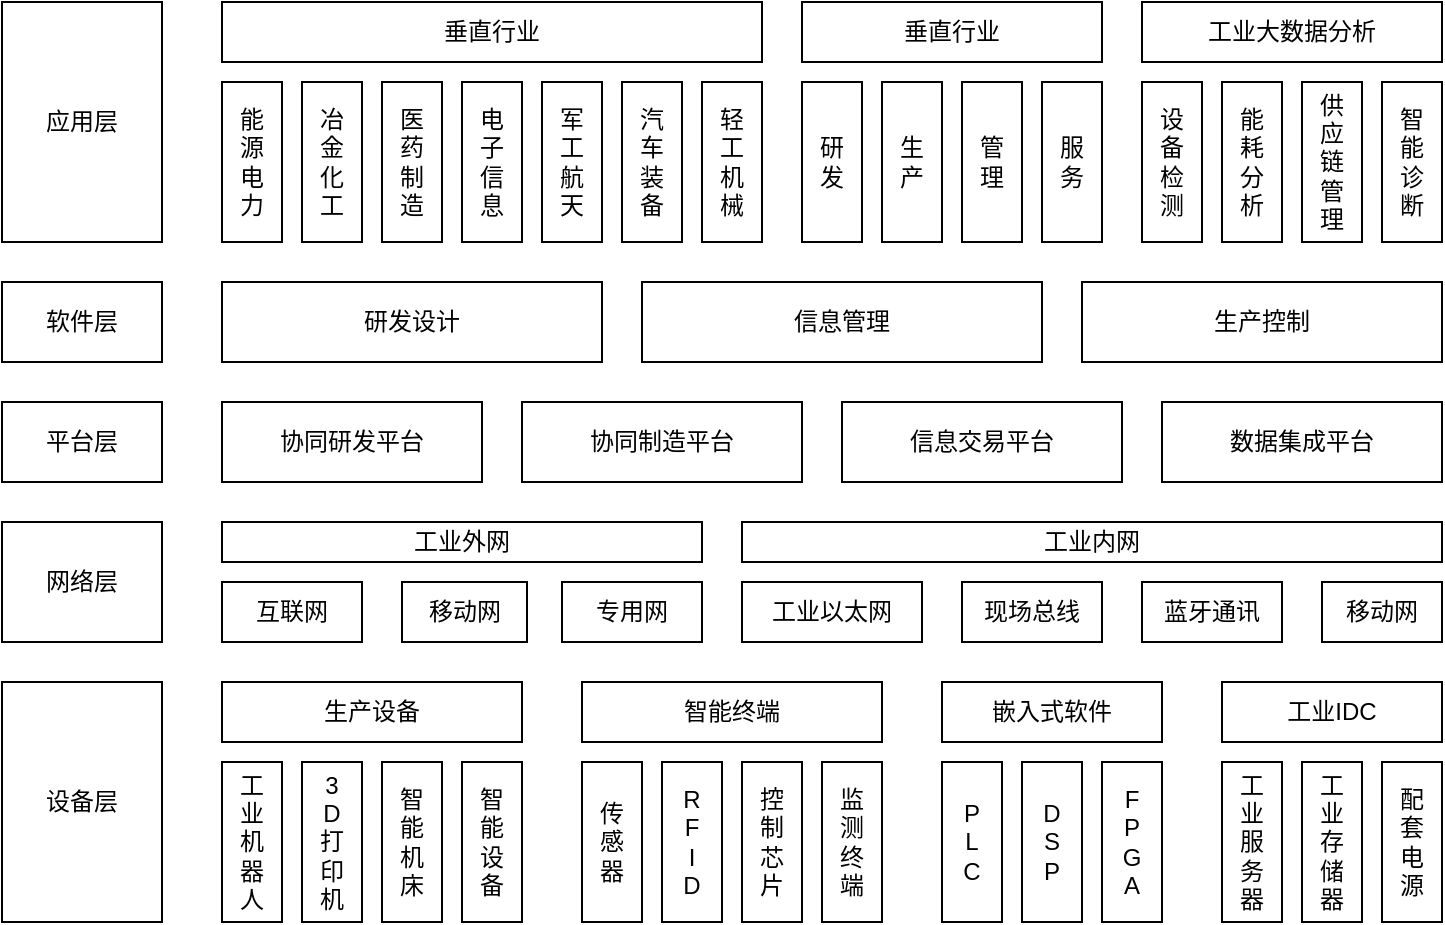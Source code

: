 <mxfile version="15.4.3" type="github">
  <diagram id="yiBgiRCkKJPcv2Lnv_mv" name="Page-1">
    <mxGraphModel dx="920" dy="558" grid="1" gridSize="10" guides="1" tooltips="1" connect="1" arrows="1" fold="1" page="1" pageScale="1" pageWidth="850" pageHeight="1100" math="0" shadow="0">
      <root>
        <mxCell id="0" />
        <mxCell id="1" parent="0" />
        <mxCell id="rwNXe6uteSH2ScPEwT7D-1" value="应用层" style="rounded=0;whiteSpace=wrap;html=1;" vertex="1" parent="1">
          <mxGeometry x="120" y="80" width="80" height="120" as="geometry" />
        </mxCell>
        <mxCell id="rwNXe6uteSH2ScPEwT7D-2" value="垂直行业" style="rounded=0;whiteSpace=wrap;html=1;" vertex="1" parent="1">
          <mxGeometry x="230" y="80" width="270" height="30" as="geometry" />
        </mxCell>
        <mxCell id="rwNXe6uteSH2ScPEwT7D-3" value="垂直行业" style="rounded=0;whiteSpace=wrap;html=1;" vertex="1" parent="1">
          <mxGeometry x="520" y="80" width="150" height="30" as="geometry" />
        </mxCell>
        <mxCell id="rwNXe6uteSH2ScPEwT7D-5" value="能&lt;br&gt;源&lt;br&gt;电&lt;br&gt;力" style="rounded=0;whiteSpace=wrap;html=1;" vertex="1" parent="1">
          <mxGeometry x="230" y="120" width="30" height="80" as="geometry" />
        </mxCell>
        <mxCell id="rwNXe6uteSH2ScPEwT7D-6" value="冶&lt;br&gt;金&lt;br&gt;化&lt;br&gt;工" style="rounded=0;whiteSpace=wrap;html=1;" vertex="1" parent="1">
          <mxGeometry x="270" y="120" width="30" height="80" as="geometry" />
        </mxCell>
        <mxCell id="rwNXe6uteSH2ScPEwT7D-7" value="医&lt;br&gt;药&lt;br&gt;制&lt;br&gt;造" style="rounded=0;whiteSpace=wrap;html=1;" vertex="1" parent="1">
          <mxGeometry x="310" y="120" width="30" height="80" as="geometry" />
        </mxCell>
        <mxCell id="rwNXe6uteSH2ScPEwT7D-8" value="电&lt;br&gt;子&lt;br&gt;信&lt;br&gt;息" style="rounded=0;whiteSpace=wrap;html=1;" vertex="1" parent="1">
          <mxGeometry x="350" y="120" width="30" height="80" as="geometry" />
        </mxCell>
        <mxCell id="rwNXe6uteSH2ScPEwT7D-9" value="军&lt;br&gt;工&lt;br&gt;航&lt;br&gt;天" style="rounded=0;whiteSpace=wrap;html=1;" vertex="1" parent="1">
          <mxGeometry x="390" y="120" width="30" height="80" as="geometry" />
        </mxCell>
        <mxCell id="rwNXe6uteSH2ScPEwT7D-10" value="汽&lt;br&gt;车&lt;br&gt;装&lt;br&gt;备" style="rounded=0;whiteSpace=wrap;html=1;" vertex="1" parent="1">
          <mxGeometry x="430" y="120" width="30" height="80" as="geometry" />
        </mxCell>
        <mxCell id="rwNXe6uteSH2ScPEwT7D-11" value="研&lt;br&gt;发" style="rounded=0;whiteSpace=wrap;html=1;" vertex="1" parent="1">
          <mxGeometry x="520" y="120" width="30" height="80" as="geometry" />
        </mxCell>
        <mxCell id="rwNXe6uteSH2ScPEwT7D-12" value="生&lt;br&gt;产" style="rounded=0;whiteSpace=wrap;html=1;" vertex="1" parent="1">
          <mxGeometry x="560" y="120" width="30" height="80" as="geometry" />
        </mxCell>
        <mxCell id="rwNXe6uteSH2ScPEwT7D-13" value="管&lt;br&gt;理" style="rounded=0;whiteSpace=wrap;html=1;" vertex="1" parent="1">
          <mxGeometry x="600" y="120" width="30" height="80" as="geometry" />
        </mxCell>
        <mxCell id="rwNXe6uteSH2ScPEwT7D-14" value="服&lt;br&gt;务" style="rounded=0;whiteSpace=wrap;html=1;" vertex="1" parent="1">
          <mxGeometry x="640" y="120" width="30" height="80" as="geometry" />
        </mxCell>
        <mxCell id="rwNXe6uteSH2ScPEwT7D-17" value="工业大数据分析" style="rounded=0;whiteSpace=wrap;html=1;" vertex="1" parent="1">
          <mxGeometry x="690" y="80" width="150" height="30" as="geometry" />
        </mxCell>
        <mxCell id="rwNXe6uteSH2ScPEwT7D-18" value="设&lt;br&gt;备&lt;br&gt;检&lt;br&gt;测" style="rounded=0;whiteSpace=wrap;html=1;" vertex="1" parent="1">
          <mxGeometry x="690" y="120" width="30" height="80" as="geometry" />
        </mxCell>
        <mxCell id="rwNXe6uteSH2ScPEwT7D-19" value="能&lt;br&gt;耗&lt;br&gt;分&lt;br&gt;析" style="rounded=0;whiteSpace=wrap;html=1;" vertex="1" parent="1">
          <mxGeometry x="730" y="120" width="30" height="80" as="geometry" />
        </mxCell>
        <mxCell id="rwNXe6uteSH2ScPEwT7D-20" value="供&lt;br&gt;应&lt;br&gt;链&lt;br&gt;管&lt;br&gt;理" style="rounded=0;whiteSpace=wrap;html=1;" vertex="1" parent="1">
          <mxGeometry x="770" y="120" width="30" height="80" as="geometry" />
        </mxCell>
        <mxCell id="rwNXe6uteSH2ScPEwT7D-21" value="智&lt;br&gt;能&lt;br&gt;诊&lt;br&gt;断" style="rounded=0;whiteSpace=wrap;html=1;" vertex="1" parent="1">
          <mxGeometry x="810" y="120" width="30" height="80" as="geometry" />
        </mxCell>
        <mxCell id="rwNXe6uteSH2ScPEwT7D-22" value="软件层" style="rounded=0;whiteSpace=wrap;html=1;" vertex="1" parent="1">
          <mxGeometry x="120" y="220" width="80" height="40" as="geometry" />
        </mxCell>
        <mxCell id="rwNXe6uteSH2ScPEwT7D-23" style="edgeStyle=orthogonalEdgeStyle;rounded=0;orthogonalLoop=1;jettySize=auto;html=1;exitX=0.5;exitY=1;exitDx=0;exitDy=0;" edge="1" parent="1" source="rwNXe6uteSH2ScPEwT7D-22" target="rwNXe6uteSH2ScPEwT7D-22">
          <mxGeometry relative="1" as="geometry" />
        </mxCell>
        <mxCell id="rwNXe6uteSH2ScPEwT7D-24" value="研发设计" style="rounded=0;whiteSpace=wrap;html=1;" vertex="1" parent="1">
          <mxGeometry x="230" y="220" width="190" height="40" as="geometry" />
        </mxCell>
        <mxCell id="rwNXe6uteSH2ScPEwT7D-25" value="信息管理" style="rounded=0;whiteSpace=wrap;html=1;" vertex="1" parent="1">
          <mxGeometry x="440" y="220" width="200" height="40" as="geometry" />
        </mxCell>
        <mxCell id="rwNXe6uteSH2ScPEwT7D-26" value="生产控制" style="rounded=0;whiteSpace=wrap;html=1;" vertex="1" parent="1">
          <mxGeometry x="660" y="220" width="180" height="40" as="geometry" />
        </mxCell>
        <mxCell id="rwNXe6uteSH2ScPEwT7D-30" value="平台层" style="rounded=0;whiteSpace=wrap;html=1;" vertex="1" parent="1">
          <mxGeometry x="120" y="280" width="80" height="40" as="geometry" />
        </mxCell>
        <mxCell id="rwNXe6uteSH2ScPEwT7D-31" style="edgeStyle=orthogonalEdgeStyle;rounded=0;orthogonalLoop=1;jettySize=auto;html=1;exitX=0.5;exitY=1;exitDx=0;exitDy=0;" edge="1" parent="1" source="rwNXe6uteSH2ScPEwT7D-30" target="rwNXe6uteSH2ScPEwT7D-30">
          <mxGeometry relative="1" as="geometry" />
        </mxCell>
        <mxCell id="rwNXe6uteSH2ScPEwT7D-32" value="协同研发平台" style="rounded=0;whiteSpace=wrap;html=1;" vertex="1" parent="1">
          <mxGeometry x="230" y="280" width="130" height="40" as="geometry" />
        </mxCell>
        <mxCell id="rwNXe6uteSH2ScPEwT7D-38" value="协同制造平台" style="rounded=0;whiteSpace=wrap;html=1;" vertex="1" parent="1">
          <mxGeometry x="380" y="280" width="140" height="40" as="geometry" />
        </mxCell>
        <mxCell id="rwNXe6uteSH2ScPEwT7D-39" value="信息交易平台" style="rounded=0;whiteSpace=wrap;html=1;" vertex="1" parent="1">
          <mxGeometry x="540" y="280" width="140" height="40" as="geometry" />
        </mxCell>
        <mxCell id="rwNXe6uteSH2ScPEwT7D-40" value="数据集成平台" style="rounded=0;whiteSpace=wrap;html=1;" vertex="1" parent="1">
          <mxGeometry x="700" y="280" width="140" height="40" as="geometry" />
        </mxCell>
        <mxCell id="rwNXe6uteSH2ScPEwT7D-41" value="网络层" style="rounded=0;whiteSpace=wrap;html=1;" vertex="1" parent="1">
          <mxGeometry x="120" y="340" width="80" height="60" as="geometry" />
        </mxCell>
        <mxCell id="rwNXe6uteSH2ScPEwT7D-42" value="工业外网" style="rounded=0;whiteSpace=wrap;html=1;" vertex="1" parent="1">
          <mxGeometry x="230" y="340" width="240" height="20" as="geometry" />
        </mxCell>
        <mxCell id="rwNXe6uteSH2ScPEwT7D-43" value="工业内网" style="rounded=0;whiteSpace=wrap;html=1;" vertex="1" parent="1">
          <mxGeometry x="490" y="340" width="350" height="20" as="geometry" />
        </mxCell>
        <mxCell id="rwNXe6uteSH2ScPEwT7D-44" value="互联网" style="rounded=0;whiteSpace=wrap;html=1;" vertex="1" parent="1">
          <mxGeometry x="230" y="370" width="70" height="30" as="geometry" />
        </mxCell>
        <mxCell id="rwNXe6uteSH2ScPEwT7D-45" value="移动网" style="rounded=0;whiteSpace=wrap;html=1;" vertex="1" parent="1">
          <mxGeometry x="320" y="370" width="62.5" height="30" as="geometry" />
        </mxCell>
        <mxCell id="rwNXe6uteSH2ScPEwT7D-46" value="专用网" style="rounded=0;whiteSpace=wrap;html=1;" vertex="1" parent="1">
          <mxGeometry x="400" y="370" width="70" height="30" as="geometry" />
        </mxCell>
        <mxCell id="rwNXe6uteSH2ScPEwT7D-48" value="移动网" style="rounded=0;whiteSpace=wrap;html=1;" vertex="1" parent="1">
          <mxGeometry x="780" y="370" width="60" height="30" as="geometry" />
        </mxCell>
        <mxCell id="rwNXe6uteSH2ScPEwT7D-49" value="蓝牙通讯" style="rounded=0;whiteSpace=wrap;html=1;" vertex="1" parent="1">
          <mxGeometry x="690" y="370" width="70" height="30" as="geometry" />
        </mxCell>
        <mxCell id="rwNXe6uteSH2ScPEwT7D-51" value="现场总线" style="rounded=0;whiteSpace=wrap;html=1;" vertex="1" parent="1">
          <mxGeometry x="600" y="370" width="70" height="30" as="geometry" />
        </mxCell>
        <mxCell id="rwNXe6uteSH2ScPEwT7D-52" value="工业以太网" style="rounded=0;whiteSpace=wrap;html=1;" vertex="1" parent="1">
          <mxGeometry x="490" y="370" width="90" height="30" as="geometry" />
        </mxCell>
        <mxCell id="rwNXe6uteSH2ScPEwT7D-53" value="设备层" style="rounded=0;whiteSpace=wrap;html=1;" vertex="1" parent="1">
          <mxGeometry x="120" y="420" width="80" height="120" as="geometry" />
        </mxCell>
        <mxCell id="rwNXe6uteSH2ScPEwT7D-54" value="生产设备" style="rounded=0;whiteSpace=wrap;html=1;" vertex="1" parent="1">
          <mxGeometry x="230" y="420" width="150" height="30" as="geometry" />
        </mxCell>
        <mxCell id="rwNXe6uteSH2ScPEwT7D-56" value="工&lt;br&gt;业&lt;br&gt;机&lt;br&gt;器&lt;br&gt;人" style="rounded=0;whiteSpace=wrap;html=1;" vertex="1" parent="1">
          <mxGeometry x="230" y="460" width="30" height="80" as="geometry" />
        </mxCell>
        <mxCell id="rwNXe6uteSH2ScPEwT7D-57" value="3&lt;br&gt;D&lt;br&gt;打&lt;br&gt;印&lt;br&gt;机" style="rounded=0;whiteSpace=wrap;html=1;" vertex="1" parent="1">
          <mxGeometry x="270" y="460" width="30" height="80" as="geometry" />
        </mxCell>
        <mxCell id="rwNXe6uteSH2ScPEwT7D-58" value="智&lt;br&gt;能&lt;br&gt;机&lt;br&gt;床" style="rounded=0;whiteSpace=wrap;html=1;" vertex="1" parent="1">
          <mxGeometry x="310" y="460" width="30" height="80" as="geometry" />
        </mxCell>
        <mxCell id="rwNXe6uteSH2ScPEwT7D-59" value="智&lt;br&gt;能&lt;br&gt;设&lt;br&gt;备" style="rounded=0;whiteSpace=wrap;html=1;" vertex="1" parent="1">
          <mxGeometry x="350" y="460" width="30" height="80" as="geometry" />
        </mxCell>
        <mxCell id="rwNXe6uteSH2ScPEwT7D-60" value="传&lt;br&gt;感&lt;br&gt;器" style="rounded=0;whiteSpace=wrap;html=1;" vertex="1" parent="1">
          <mxGeometry x="410" y="460" width="30" height="80" as="geometry" />
        </mxCell>
        <mxCell id="rwNXe6uteSH2ScPEwT7D-61" value="R&lt;br&gt;F&lt;br&gt;I&lt;br&gt;D" style="rounded=0;whiteSpace=wrap;html=1;" vertex="1" parent="1">
          <mxGeometry x="450" y="460" width="30" height="80" as="geometry" />
        </mxCell>
        <mxCell id="rwNXe6uteSH2ScPEwT7D-62" value="控&lt;br&gt;制&lt;br&gt;芯&lt;br&gt;片" style="rounded=0;whiteSpace=wrap;html=1;" vertex="1" parent="1">
          <mxGeometry x="490" y="460" width="30" height="80" as="geometry" />
        </mxCell>
        <mxCell id="rwNXe6uteSH2ScPEwT7D-63" value="监&lt;br&gt;测&lt;br&gt;终&lt;br&gt;端" style="rounded=0;whiteSpace=wrap;html=1;" vertex="1" parent="1">
          <mxGeometry x="530" y="460" width="30" height="80" as="geometry" />
        </mxCell>
        <mxCell id="rwNXe6uteSH2ScPEwT7D-64" value="P&lt;br&gt;L&lt;br&gt;C" style="rounded=0;whiteSpace=wrap;html=1;" vertex="1" parent="1">
          <mxGeometry x="590" y="460" width="30" height="80" as="geometry" />
        </mxCell>
        <mxCell id="rwNXe6uteSH2ScPEwT7D-65" value="D&lt;br&gt;S&lt;br&gt;P" style="rounded=0;whiteSpace=wrap;html=1;" vertex="1" parent="1">
          <mxGeometry x="630" y="460" width="30" height="80" as="geometry" />
        </mxCell>
        <mxCell id="rwNXe6uteSH2ScPEwT7D-67" value="F&lt;br&gt;P&lt;br&gt;G&lt;br&gt;A" style="rounded=0;whiteSpace=wrap;html=1;" vertex="1" parent="1">
          <mxGeometry x="670" y="460" width="30" height="80" as="geometry" />
        </mxCell>
        <mxCell id="rwNXe6uteSH2ScPEwT7D-68" value="工&lt;br&gt;业&lt;br&gt;服&lt;br&gt;务&lt;br&gt;器" style="rounded=0;whiteSpace=wrap;html=1;" vertex="1" parent="1">
          <mxGeometry x="730" y="460" width="30" height="80" as="geometry" />
        </mxCell>
        <mxCell id="rwNXe6uteSH2ScPEwT7D-69" value="工&lt;br&gt;业&lt;br&gt;存&lt;br&gt;储&lt;br&gt;器" style="rounded=0;whiteSpace=wrap;html=1;" vertex="1" parent="1">
          <mxGeometry x="770" y="460" width="30" height="80" as="geometry" />
        </mxCell>
        <mxCell id="rwNXe6uteSH2ScPEwT7D-70" value="配&lt;br&gt;套&lt;br&gt;电&lt;br&gt;源" style="rounded=0;whiteSpace=wrap;html=1;" vertex="1" parent="1">
          <mxGeometry x="810" y="460" width="30" height="80" as="geometry" />
        </mxCell>
        <mxCell id="rwNXe6uteSH2ScPEwT7D-75" value="智能终端" style="rounded=0;whiteSpace=wrap;html=1;" vertex="1" parent="1">
          <mxGeometry x="410" y="420" width="150" height="30" as="geometry" />
        </mxCell>
        <mxCell id="rwNXe6uteSH2ScPEwT7D-76" value="嵌入式软件" style="rounded=0;whiteSpace=wrap;html=1;" vertex="1" parent="1">
          <mxGeometry x="590" y="420" width="110" height="30" as="geometry" />
        </mxCell>
        <mxCell id="rwNXe6uteSH2ScPEwT7D-77" value="工业IDC" style="rounded=0;whiteSpace=wrap;html=1;" vertex="1" parent="1">
          <mxGeometry x="730" y="420" width="110" height="30" as="geometry" />
        </mxCell>
        <mxCell id="rwNXe6uteSH2ScPEwT7D-81" value="轻&lt;br&gt;工&lt;br&gt;机&lt;br&gt;械" style="rounded=0;whiteSpace=wrap;html=1;" vertex="1" parent="1">
          <mxGeometry x="470" y="120" width="30" height="80" as="geometry" />
        </mxCell>
        <mxCell id="rwNXe6uteSH2ScPEwT7D-83" style="edgeStyle=orthogonalEdgeStyle;rounded=0;orthogonalLoop=1;jettySize=auto;html=1;exitX=0.5;exitY=1;exitDx=0;exitDy=0;" edge="1" parent="1" source="rwNXe6uteSH2ScPEwT7D-52" target="rwNXe6uteSH2ScPEwT7D-52">
          <mxGeometry relative="1" as="geometry" />
        </mxCell>
        <mxCell id="rwNXe6uteSH2ScPEwT7D-84" style="edgeStyle=orthogonalEdgeStyle;rounded=0;orthogonalLoop=1;jettySize=auto;html=1;exitX=0.5;exitY=1;exitDx=0;exitDy=0;" edge="1" parent="1" source="rwNXe6uteSH2ScPEwT7D-46" target="rwNXe6uteSH2ScPEwT7D-46">
          <mxGeometry relative="1" as="geometry" />
        </mxCell>
      </root>
    </mxGraphModel>
  </diagram>
</mxfile>
